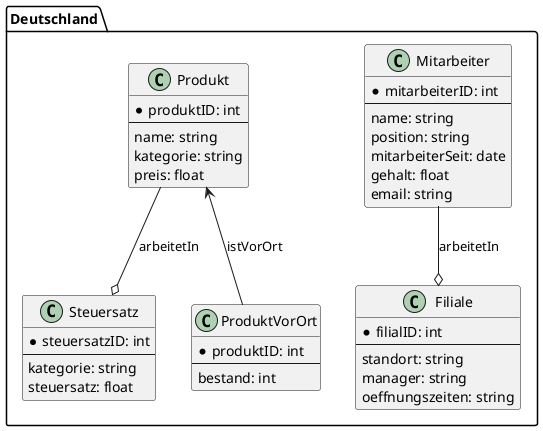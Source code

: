 @startuml Deutschland
package Deutschland {
    class Mitarbeiter {
        *mitarbeiterID: int
--
        name: string
        position: string
        mitarbeiterSeit: date
        gehalt: float
        email: string
    }
    
    class Produkt {
        *produktID: int
--
        name: string
        kategorie: string
        preis: float
    }
    
    class Steuersatz {
        *steuersatzID: int
--
        kategorie: string
        steuersatz: float
    }
    
    class ProduktVorOrt {
        *produktID: int
--
        bestand: int
    }
    
    class Filiale {
        *filialID: int
--
        standort: string
        manager: string
        oeffnungszeiten: string
    }
Mitarbeiter --o Filiale : arbeitetIn
Produkt <-- ProduktVorOrt : istVorOrt
Produkt --o Steuersatz : arbeitetIn

}
@enduml